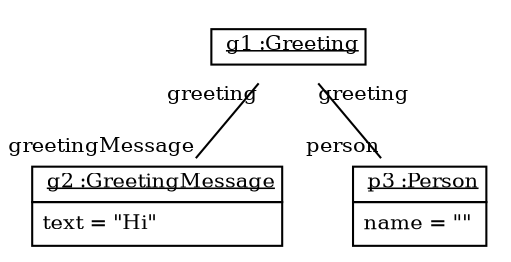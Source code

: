 graph ObjectDiagram {
   node [shape = none, fontsize = 10];
   edge [fontsize = 10];
   compound=true;

g1 [label=<<table border='0' cellborder='1' cellspacing='0'> <tr> <td href="../examples/org/sdmlib/examples/helloworld/Greeting.java"> <u>g1 :Greeting</u></td></tr></table>>];
g2 [label=<<table border='0' cellborder='1' cellspacing='0'> <tr> <td href="../examples/org/sdmlib/examples/helloworld/GreetingMessage.java"> <u>g2 :GreetingMessage</u></td></tr><tr><td><table border='0' cellborder='0' cellspacing='0'><tr><td align='left'>text = "Hi"</td></tr></table></td></tr></table>>];
p3 [label=<<table border='0' cellborder='1' cellspacing='0'> <tr> <td href="../examples/org/sdmlib/examples/helloworld/Person.java"> <u>p3 :Person</u></td></tr><tr><td><table border='0' cellborder='0' cellspacing='0'><tr><td align='left'>name = ""</td></tr></table></td></tr></table>>];

g1 -- g2 [headlabel = "greetingMessage" taillabel = "greeting"];
g1 -- p3 [headlabel = "person" taillabel = "greeting"];
}
